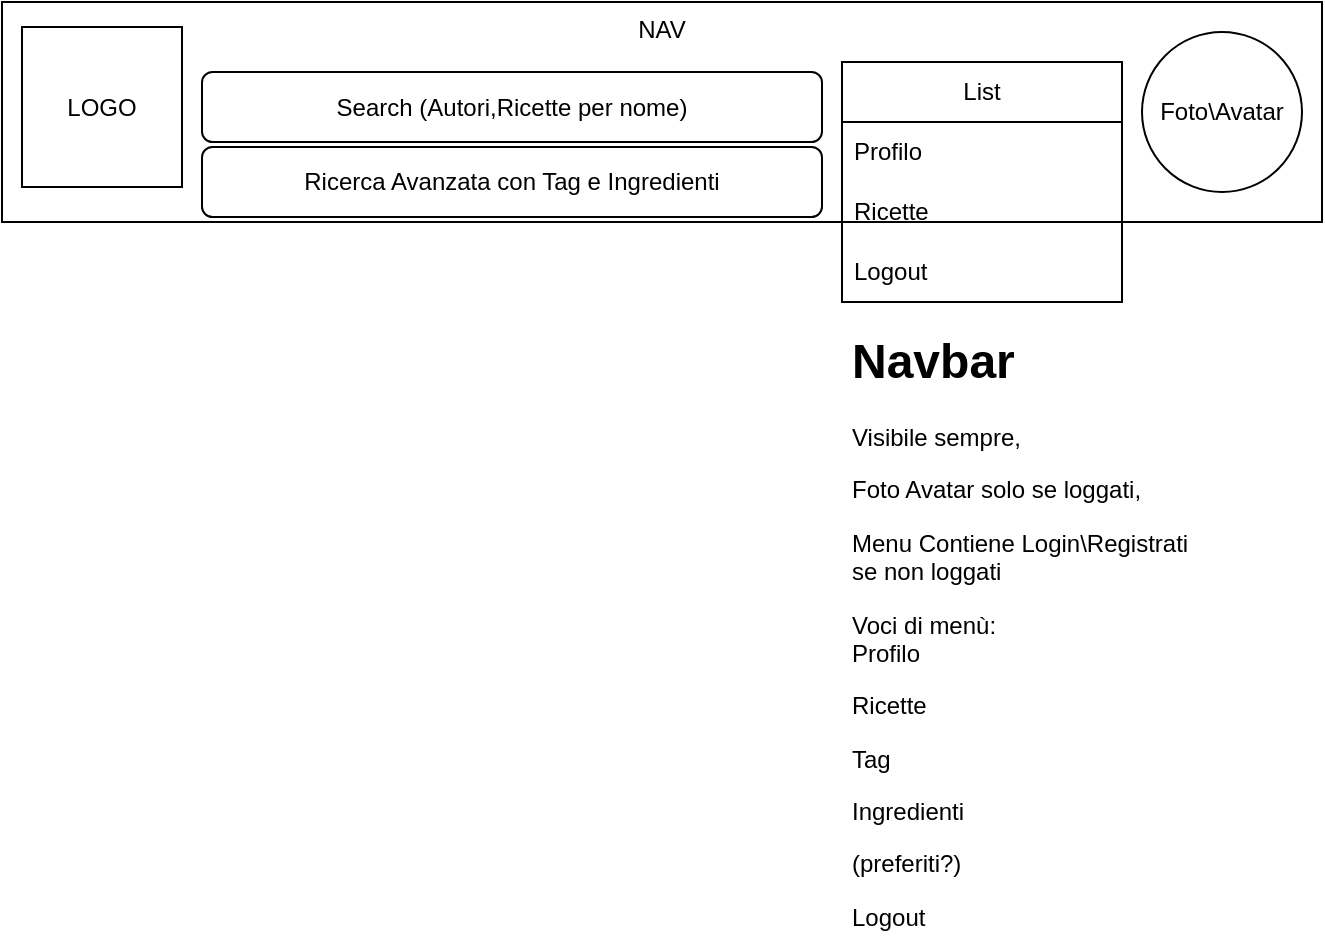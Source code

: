 <mxfile>
    <diagram id="3evmG8KIfR18WxXKejL1" name="Page-1">
        <mxGraphModel dx="768" dy="499" grid="1" gridSize="10" guides="1" tooltips="1" connect="1" arrows="1" fold="1" page="1" pageScale="1" pageWidth="850" pageHeight="1100" math="0" shadow="0">
            <root>
                <mxCell id="0"/>
                <mxCell id="1" parent="0"/>
                <mxCell id="2" value="NAV" style="rounded=0;whiteSpace=wrap;html=1;horizontal=1;verticalAlign=top;" parent="1" vertex="1">
                    <mxGeometry x="80" y="50" width="660" height="110" as="geometry"/>
                </mxCell>
                <mxCell id="4" value="List" style="swimlane;fontStyle=0;childLayout=stackLayout;horizontal=1;startSize=30;horizontalStack=0;resizeParent=1;resizeParentMax=0;resizeLast=0;collapsible=1;marginBottom=0;whiteSpace=wrap;html=1;" parent="1" vertex="1">
                    <mxGeometry x="500" y="80" width="140" height="120" as="geometry"/>
                </mxCell>
                <mxCell id="5" value="Profilo" style="text;strokeColor=none;fillColor=none;align=left;verticalAlign=middle;spacingLeft=4;spacingRight=4;overflow=hidden;points=[[0,0.5],[1,0.5]];portConstraint=eastwest;rotatable=0;whiteSpace=wrap;html=1;" parent="4" vertex="1">
                    <mxGeometry y="30" width="140" height="30" as="geometry"/>
                </mxCell>
                <mxCell id="6" value="Ricette" style="text;strokeColor=none;fillColor=none;align=left;verticalAlign=middle;spacingLeft=4;spacingRight=4;overflow=hidden;points=[[0,0.5],[1,0.5]];portConstraint=eastwest;rotatable=0;whiteSpace=wrap;html=1;" parent="4" vertex="1">
                    <mxGeometry y="60" width="140" height="30" as="geometry"/>
                </mxCell>
                <mxCell id="7" value="Logout" style="text;strokeColor=none;fillColor=none;align=left;verticalAlign=middle;spacingLeft=4;spacingRight=4;overflow=hidden;points=[[0,0.5],[1,0.5]];portConstraint=eastwest;rotatable=0;whiteSpace=wrap;html=1;" parent="4" vertex="1">
                    <mxGeometry y="90" width="140" height="30" as="geometry"/>
                </mxCell>
                <mxCell id="8" value="Foto\Avatar" style="ellipse;whiteSpace=wrap;html=1;aspect=fixed;" parent="1" vertex="1">
                    <mxGeometry x="650" y="65" width="80" height="80" as="geometry"/>
                </mxCell>
                <mxCell id="9" value="Search (Autori,Ricette per nome)" style="rounded=1;whiteSpace=wrap;html=1;" parent="1" vertex="1">
                    <mxGeometry x="180" y="85" width="310" height="35" as="geometry"/>
                </mxCell>
                <mxCell id="10" value="LOGO" style="whiteSpace=wrap;html=1;aspect=fixed;" parent="1" vertex="1">
                    <mxGeometry x="90" y="62.5" width="80" height="80" as="geometry"/>
                </mxCell>
                <mxCell id="11" value="Ricerca Avanzata con Tag e Ingredienti" style="rounded=1;whiteSpace=wrap;html=1;" parent="1" vertex="1">
                    <mxGeometry x="180" y="122.5" width="310" height="35" as="geometry"/>
                </mxCell>
                <mxCell id="12" value="&lt;h1&gt;Navbar&lt;/h1&gt;&lt;p&gt;Visibile sempre,&amp;nbsp;&lt;/p&gt;&lt;p&gt;Foto Avatar solo se loggati,&amp;nbsp;&lt;/p&gt;&lt;p&gt;Menu Contiene Login\Registrati se non loggati&lt;/p&gt;&lt;p&gt;Voci di menù:&amp;nbsp;&lt;br&gt;Profilo&lt;/p&gt;&lt;p&gt;Ricette&lt;/p&gt;&lt;p&gt;Tag&lt;/p&gt;&lt;p&gt;Ingredienti&lt;/p&gt;&lt;p&gt;(preferiti?)&lt;/p&gt;&lt;p&gt;Logout&lt;/p&gt;&lt;p&gt;&lt;br&gt;&lt;/p&gt;" style="text;html=1;strokeColor=none;fillColor=none;spacing=5;spacingTop=-20;whiteSpace=wrap;overflow=hidden;rounded=0;" parent="1" vertex="1">
                    <mxGeometry x="500" y="210" width="190" height="310" as="geometry"/>
                </mxCell>
            </root>
        </mxGraphModel>
    </diagram>
</mxfile>